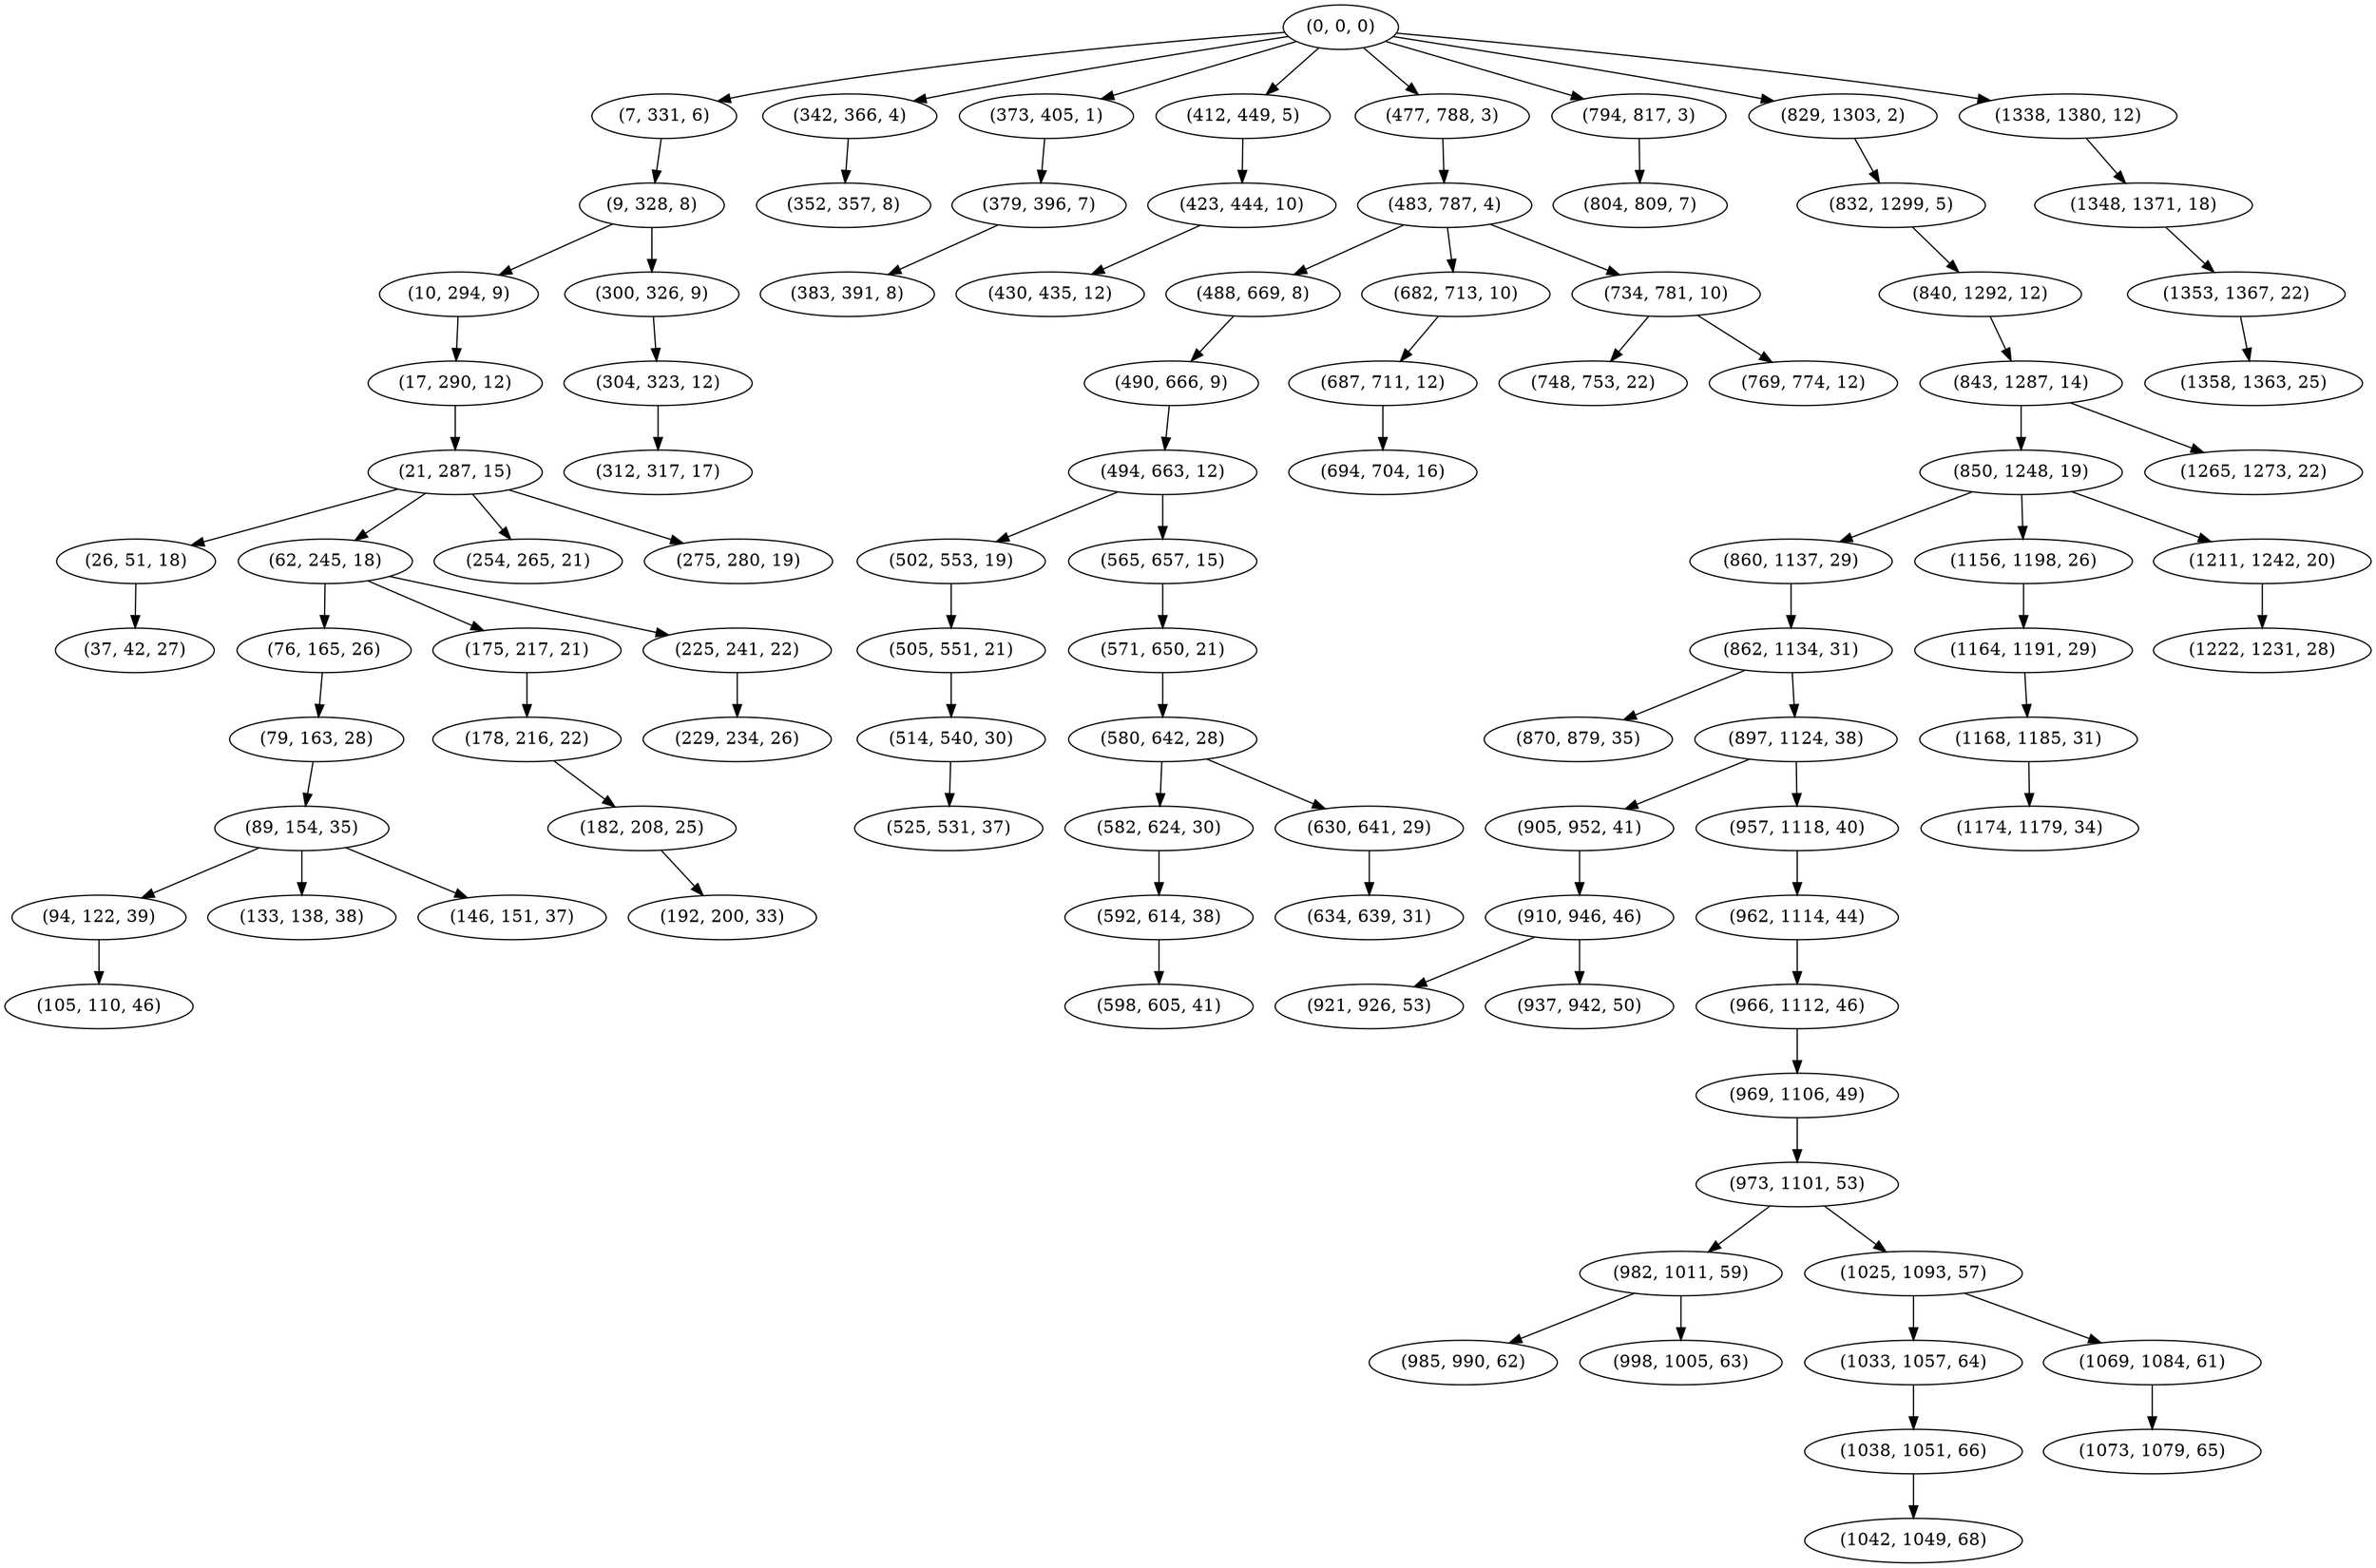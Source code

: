 digraph tree {
    "(0, 0, 0)";
    "(7, 331, 6)";
    "(9, 328, 8)";
    "(10, 294, 9)";
    "(17, 290, 12)";
    "(21, 287, 15)";
    "(26, 51, 18)";
    "(37, 42, 27)";
    "(62, 245, 18)";
    "(76, 165, 26)";
    "(79, 163, 28)";
    "(89, 154, 35)";
    "(94, 122, 39)";
    "(105, 110, 46)";
    "(133, 138, 38)";
    "(146, 151, 37)";
    "(175, 217, 21)";
    "(178, 216, 22)";
    "(182, 208, 25)";
    "(192, 200, 33)";
    "(225, 241, 22)";
    "(229, 234, 26)";
    "(254, 265, 21)";
    "(275, 280, 19)";
    "(300, 326, 9)";
    "(304, 323, 12)";
    "(312, 317, 17)";
    "(342, 366, 4)";
    "(352, 357, 8)";
    "(373, 405, 1)";
    "(379, 396, 7)";
    "(383, 391, 8)";
    "(412, 449, 5)";
    "(423, 444, 10)";
    "(430, 435, 12)";
    "(477, 788, 3)";
    "(483, 787, 4)";
    "(488, 669, 8)";
    "(490, 666, 9)";
    "(494, 663, 12)";
    "(502, 553, 19)";
    "(505, 551, 21)";
    "(514, 540, 30)";
    "(525, 531, 37)";
    "(565, 657, 15)";
    "(571, 650, 21)";
    "(580, 642, 28)";
    "(582, 624, 30)";
    "(592, 614, 38)";
    "(598, 605, 41)";
    "(630, 641, 29)";
    "(634, 639, 31)";
    "(682, 713, 10)";
    "(687, 711, 12)";
    "(694, 704, 16)";
    "(734, 781, 10)";
    "(748, 753, 22)";
    "(769, 774, 12)";
    "(794, 817, 3)";
    "(804, 809, 7)";
    "(829, 1303, 2)";
    "(832, 1299, 5)";
    "(840, 1292, 12)";
    "(843, 1287, 14)";
    "(850, 1248, 19)";
    "(860, 1137, 29)";
    "(862, 1134, 31)";
    "(870, 879, 35)";
    "(897, 1124, 38)";
    "(905, 952, 41)";
    "(910, 946, 46)";
    "(921, 926, 53)";
    "(937, 942, 50)";
    "(957, 1118, 40)";
    "(962, 1114, 44)";
    "(966, 1112, 46)";
    "(969, 1106, 49)";
    "(973, 1101, 53)";
    "(982, 1011, 59)";
    "(985, 990, 62)";
    "(998, 1005, 63)";
    "(1025, 1093, 57)";
    "(1033, 1057, 64)";
    "(1038, 1051, 66)";
    "(1042, 1049, 68)";
    "(1069, 1084, 61)";
    "(1073, 1079, 65)";
    "(1156, 1198, 26)";
    "(1164, 1191, 29)";
    "(1168, 1185, 31)";
    "(1174, 1179, 34)";
    "(1211, 1242, 20)";
    "(1222, 1231, 28)";
    "(1265, 1273, 22)";
    "(1338, 1380, 12)";
    "(1348, 1371, 18)";
    "(1353, 1367, 22)";
    "(1358, 1363, 25)";
    "(0, 0, 0)" -> "(7, 331, 6)";
    "(0, 0, 0)" -> "(342, 366, 4)";
    "(0, 0, 0)" -> "(373, 405, 1)";
    "(0, 0, 0)" -> "(412, 449, 5)";
    "(0, 0, 0)" -> "(477, 788, 3)";
    "(0, 0, 0)" -> "(794, 817, 3)";
    "(0, 0, 0)" -> "(829, 1303, 2)";
    "(0, 0, 0)" -> "(1338, 1380, 12)";
    "(7, 331, 6)" -> "(9, 328, 8)";
    "(9, 328, 8)" -> "(10, 294, 9)";
    "(9, 328, 8)" -> "(300, 326, 9)";
    "(10, 294, 9)" -> "(17, 290, 12)";
    "(17, 290, 12)" -> "(21, 287, 15)";
    "(21, 287, 15)" -> "(26, 51, 18)";
    "(21, 287, 15)" -> "(62, 245, 18)";
    "(21, 287, 15)" -> "(254, 265, 21)";
    "(21, 287, 15)" -> "(275, 280, 19)";
    "(26, 51, 18)" -> "(37, 42, 27)";
    "(62, 245, 18)" -> "(76, 165, 26)";
    "(62, 245, 18)" -> "(175, 217, 21)";
    "(62, 245, 18)" -> "(225, 241, 22)";
    "(76, 165, 26)" -> "(79, 163, 28)";
    "(79, 163, 28)" -> "(89, 154, 35)";
    "(89, 154, 35)" -> "(94, 122, 39)";
    "(89, 154, 35)" -> "(133, 138, 38)";
    "(89, 154, 35)" -> "(146, 151, 37)";
    "(94, 122, 39)" -> "(105, 110, 46)";
    "(175, 217, 21)" -> "(178, 216, 22)";
    "(178, 216, 22)" -> "(182, 208, 25)";
    "(182, 208, 25)" -> "(192, 200, 33)";
    "(225, 241, 22)" -> "(229, 234, 26)";
    "(300, 326, 9)" -> "(304, 323, 12)";
    "(304, 323, 12)" -> "(312, 317, 17)";
    "(342, 366, 4)" -> "(352, 357, 8)";
    "(373, 405, 1)" -> "(379, 396, 7)";
    "(379, 396, 7)" -> "(383, 391, 8)";
    "(412, 449, 5)" -> "(423, 444, 10)";
    "(423, 444, 10)" -> "(430, 435, 12)";
    "(477, 788, 3)" -> "(483, 787, 4)";
    "(483, 787, 4)" -> "(488, 669, 8)";
    "(483, 787, 4)" -> "(682, 713, 10)";
    "(483, 787, 4)" -> "(734, 781, 10)";
    "(488, 669, 8)" -> "(490, 666, 9)";
    "(490, 666, 9)" -> "(494, 663, 12)";
    "(494, 663, 12)" -> "(502, 553, 19)";
    "(494, 663, 12)" -> "(565, 657, 15)";
    "(502, 553, 19)" -> "(505, 551, 21)";
    "(505, 551, 21)" -> "(514, 540, 30)";
    "(514, 540, 30)" -> "(525, 531, 37)";
    "(565, 657, 15)" -> "(571, 650, 21)";
    "(571, 650, 21)" -> "(580, 642, 28)";
    "(580, 642, 28)" -> "(582, 624, 30)";
    "(580, 642, 28)" -> "(630, 641, 29)";
    "(582, 624, 30)" -> "(592, 614, 38)";
    "(592, 614, 38)" -> "(598, 605, 41)";
    "(630, 641, 29)" -> "(634, 639, 31)";
    "(682, 713, 10)" -> "(687, 711, 12)";
    "(687, 711, 12)" -> "(694, 704, 16)";
    "(734, 781, 10)" -> "(748, 753, 22)";
    "(734, 781, 10)" -> "(769, 774, 12)";
    "(794, 817, 3)" -> "(804, 809, 7)";
    "(829, 1303, 2)" -> "(832, 1299, 5)";
    "(832, 1299, 5)" -> "(840, 1292, 12)";
    "(840, 1292, 12)" -> "(843, 1287, 14)";
    "(843, 1287, 14)" -> "(850, 1248, 19)";
    "(843, 1287, 14)" -> "(1265, 1273, 22)";
    "(850, 1248, 19)" -> "(860, 1137, 29)";
    "(850, 1248, 19)" -> "(1156, 1198, 26)";
    "(850, 1248, 19)" -> "(1211, 1242, 20)";
    "(860, 1137, 29)" -> "(862, 1134, 31)";
    "(862, 1134, 31)" -> "(870, 879, 35)";
    "(862, 1134, 31)" -> "(897, 1124, 38)";
    "(897, 1124, 38)" -> "(905, 952, 41)";
    "(897, 1124, 38)" -> "(957, 1118, 40)";
    "(905, 952, 41)" -> "(910, 946, 46)";
    "(910, 946, 46)" -> "(921, 926, 53)";
    "(910, 946, 46)" -> "(937, 942, 50)";
    "(957, 1118, 40)" -> "(962, 1114, 44)";
    "(962, 1114, 44)" -> "(966, 1112, 46)";
    "(966, 1112, 46)" -> "(969, 1106, 49)";
    "(969, 1106, 49)" -> "(973, 1101, 53)";
    "(973, 1101, 53)" -> "(982, 1011, 59)";
    "(973, 1101, 53)" -> "(1025, 1093, 57)";
    "(982, 1011, 59)" -> "(985, 990, 62)";
    "(982, 1011, 59)" -> "(998, 1005, 63)";
    "(1025, 1093, 57)" -> "(1033, 1057, 64)";
    "(1025, 1093, 57)" -> "(1069, 1084, 61)";
    "(1033, 1057, 64)" -> "(1038, 1051, 66)";
    "(1038, 1051, 66)" -> "(1042, 1049, 68)";
    "(1069, 1084, 61)" -> "(1073, 1079, 65)";
    "(1156, 1198, 26)" -> "(1164, 1191, 29)";
    "(1164, 1191, 29)" -> "(1168, 1185, 31)";
    "(1168, 1185, 31)" -> "(1174, 1179, 34)";
    "(1211, 1242, 20)" -> "(1222, 1231, 28)";
    "(1338, 1380, 12)" -> "(1348, 1371, 18)";
    "(1348, 1371, 18)" -> "(1353, 1367, 22)";
    "(1353, 1367, 22)" -> "(1358, 1363, 25)";
}
